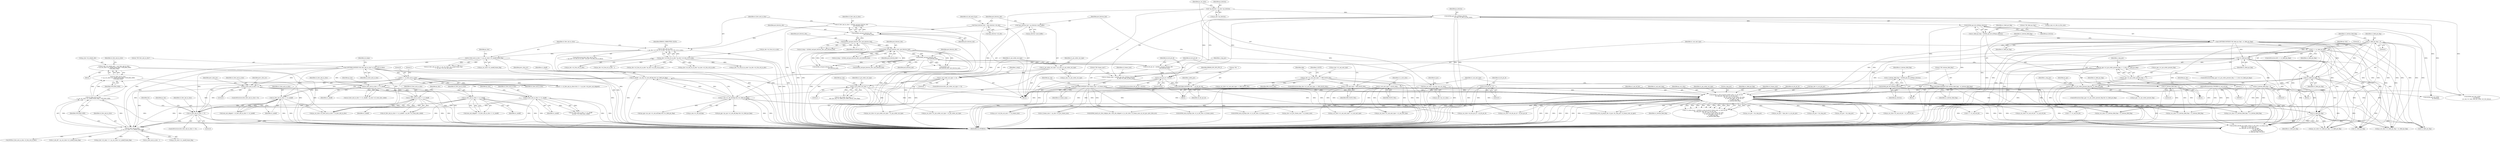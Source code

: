 digraph "0_Android_a78887bcffbc2995cf9ed72e0697acf560875e9e_2@integer" {
"1001857" [label="(Call,ps_dec->i4_submb_ofst = ((u2_first_mb_in_slice\n << ps_cur_slice->u1_mbaff_frame_flag) * SUB_BLK_SIZE)\n - SUB_BLK_SIZE)"];
"1001861" [label="(Call,((u2_first_mb_in_slice\n << ps_cur_slice->u1_mbaff_frame_flag) * SUB_BLK_SIZE)\n - SUB_BLK_SIZE)"];
"1001862" [label="(Call,(u2_first_mb_in_slice\n << ps_cur_slice->u1_mbaff_frame_flag) * SUB_BLK_SIZE)"];
"1001863" [label="(Call,u2_first_mb_in_slice\n << ps_cur_slice->u1_mbaff_frame_flag)"];
"1001570" [label="(Call,u2_first_mb_in_slice == 0)"];
"1000904" [label="(Call,u2_first_mb_in_slice > 0)"];
"1000278" [label="(Call,COPYTHECONTEXT(\"SH: first_mb_in_slice\",u2_first_mb_in_slice))"];
"1000256" [label="(Call,u2_first_mb_in_slice << ps_cur_slice->u1_mbaff_frame_flag)"];
"1000241" [label="(Call,u2_first_mb_in_slice\n > (ps_dec->u2_frm_ht_in_mbs * ps_dec->u2_frm_wd_in_mbs))"];
"1000235" [label="(Call,u2_first_mb_in_slice = ih264d_uev(pu4_bitstrm_ofst,\n                                     pu4_bitstrm_buf))"];
"1000237" [label="(Call,ih264d_uev(pu4_bitstrm_ofst,\n                                     pu4_bitstrm_buf))"];
"1000209" [label="(Call,*pu4_bitstrm_ofst = &ps_bitstrm->u4_ofst)"];
"1000203" [label="(Call,*pu4_bitstrm_buf = ps_bitstrm->pu4_buffer)"];
"1000243" [label="(Call,ps_dec->u2_frm_ht_in_mbs * ps_dec->u2_frm_wd_in_mbs)"];
"1000379" [label="(Call,0 == u2_first_mb_in_slice)"];
"1000974" [label="(Call,u2_first_mb_in_slice << u1_mbaff)"];
"1000795" [label="(Call,u1_mbaff = ps_seq->u1_mb_aff_flag && (!u1_field_pic_flag))"];
"1000797" [label="(Call,ps_seq->u1_mb_aff_flag && (!u1_field_pic_flag))"];
"1000801" [label="(Call,!u1_field_pic_flag)"];
"1000638" [label="(Call,!u1_field_pic_flag)"];
"1000491" [label="(Call,COPYTHECONTEXT(\"SH: field_pic_flag\", u1_field_pic_flag))"];
"1000487" [label="(Call,u1_field_pic_flag = ih264d_get_bit_h264(ps_bitstrm))"];
"1000489" [label="(Call,ih264d_get_bit_h264(ps_bitstrm))"];
"1000473" [label="(Call,ih264d_get_bits_h264(ps_bitstrm,\n                                         ps_seq->u1_bits_in_frm_num))"];
"1000168" [label="(Call,* ps_bitstrm = ps_dec->ps_bitstrm)"];
"1000525" [label="(Call,u1_field_pic_flag = 0)"];
"1000545" [label="(Call,0 == u1_field_pic_flag)"];
"1000698" [label="(Call,!u1_field_pic_flag)"];
"1000750" [label="(Call,ih264d_is_end_of_pic(u2_frame_num, u1_nal_ref_idc,\n &s_tmp_poc, &ps_dec->s_cur_pic_poc,\n                                            ps_cur_slice, u1_pic_order_cnt_type,\n                                            u1_nal_unit_type, u4_idr_pic_id,\n                                            u1_field_pic_flag,\n                                            u1_bottom_field_flag))"];
"1000478" [label="(Call,COPYTHECONTEXT(\"SH: frame_num\", u2_frame_num))"];
"1000471" [label="(Call,u2_frame_num = ih264d_get_bits_h264(ps_bitstrm,\n                                         ps_seq->u1_bits_in_frm_num))"];
"1000164" [label="(MethodParameterIn,UWORD8 u1_nal_ref_idc)"];
"1000176" [label="(Call,*ps_cur_slice = ps_dec->ps_cur_slice)"];
"1000669" [label="(Call,u1_pic_order_cnt_type == 1)"];
"1000598" [label="(Call,u1_pic_order_cnt_type == 0)"];
"1000592" [label="(Call,u1_pic_order_cnt_type = ps_seq->u1_pic_order_cnt_type)"];
"1000556" [label="(Call,u1_nal_unit_type = IDR_SLICE_NAL)"];
"1000336" [label="(Call,ps_dec->u1_nal_unit_type == IDR_SLICE_NAL)"];
"1000538" [label="(Call,u1_nal_unit_type = SLICE_NAL)"];
"1000570" [label="(Call,COPYTHECONTEXT(\"SH:  \", u4_idr_pic_id))"];
"1000565" [label="(Call,u4_idr_pic_id > 65535)"];
"1000559" [label="(Call,u4_idr_pic_id = ih264d_uev(pu4_bitstrm_ofst,\n                                   pu4_bitstrm_buf))"];
"1000561" [label="(Call,ih264d_uev(pu4_bitstrm_ofst,\n                                   pu4_bitstrm_buf))"];
"1000424" [label="(Call,ih264d_uev(pu4_bitstrm_ofst, pu4_bitstrm_buf))"];
"1000283" [label="(Call,ih264d_uev(pu4_bitstrm_ofst, pu4_bitstrm_buf))"];
"1000196" [label="(Call,u4_idr_pic_id = 0)"];
"1000511" [label="(Call,COPYTHECONTEXT(\"SH: bottom_field_flag\", u1_bottom_field_flag))"];
"1000507" [label="(Call,u1_bottom_field_flag = ih264d_get_bit_h264(ps_bitstrm))"];
"1000509" [label="(Call,ih264d_get_bit_h264(ps_bitstrm))"];
"1000494" [label="(Call,u1_bottom_field_flag = 0)"];
"1000528" [label="(Call,u1_bottom_field_flag = 0)"];
"1000632" [label="(Call,(ps_pps->u1_pic_order_present_flag == 1) && (!u1_field_pic_flag))"];
"1000633" [label="(Call,ps_pps->u1_pic_order_present_flag == 1)"];
"1000694" [label="(Call,ps_pps->u1_pic_order_present_flag && !u1_field_pic_flag)"];
"1001029" [label="(Call,u2_first_mb_in_slice << u1_mbaff)"];
"1001003" [label="(Call,u2_first_mb_in_slice << u1_mbaff)"];
"1000913" [label="(Call,u2_first_mb_in_slice << u1_mbaff)"];
"1001016" [label="(Call,u2_first_mb_in_slice << u1_mbaff)"];
"1000422" [label="(Call,u4_temp = ih264d_uev(pu4_bitstrm_ofst, pu4_bitstrm_buf))"];
"1000490" [label="(Identifier,ps_bitstrm)"];
"1000795" [label="(Call,u1_mbaff = ps_seq->u1_mb_aff_flag && (!u1_field_pic_flag))"];
"1000638" [label="(Call,!u1_field_pic_flag)"];
"1000491" [label="(Call,COPYTHECONTEXT(\"SH: field_pic_flag\", u1_field_pic_flag))"];
"1000930" [label="(Call,ps_cur_slice->u1_bottom_field_flag = u1_bottom_field_flag)"];
"1000693" [label="(ControlStructure,if(ps_pps->u1_pic_order_present_flag && !u1_field_pic_flag))"];
"1001462" [label="(Call,ps_cur_slice->u1_nal_unit_type = u1_nal_unit_type)"];
"1000764" [label="(Identifier,u1_bottom_field_flag)"];
"1000925" [label="(Call,ps_cur_slice->u1_field_pic_flag = u1_field_pic_flag)"];
"1000634" [label="(Call,ps_pps->u1_pic_order_present_flag)"];
"1000564" [label="(ControlStructure,if(u4_idr_pic_id > 65535))"];
"1001549" [label="(Call,(ps_pps->ps_sps->u1_mb_aff_flag) && (!u1_field_pic_flag))"];
"1000243" [label="(Call,ps_dec->u2_frm_ht_in_mbs * ps_dec->u2_frm_wd_in_mbs)"];
"1000479" [label="(Literal,\"SH: frame_num\")"];
"1000210" [label="(Identifier,pu4_bitstrm_ofst)"];
"1000551" [label="(Identifier,ps_dec)"];
"1001591" [label="(Identifier,ps_dec)"];
"1001005" [label="(Identifier,u1_mbaff)"];
"1001861" [label="(Call,((u2_first_mb_in_slice\n << ps_cur_slice->u1_mbaff_frame_flag) * SUB_BLK_SIZE)\n - SUB_BLK_SIZE)"];
"1000566" [label="(Identifier,u4_idr_pic_id)"];
"1000242" [label="(Identifier,u2_first_mb_in_slice)"];
"1000262" [label="(Identifier,ps_dec)"];
"1000255" [label="(Call,(u2_first_mb_in_slice << ps_cur_slice->u1_mbaff_frame_flag)\n <= ps_dec->u2_cur_mb_addr)"];
"1000528" [label="(Call,u1_bottom_field_flag = 0)"];
"1000674" [label="(Identifier,ps_seq)"];
"1000336" [label="(Call,ps_dec->u1_nal_unit_type == IDR_SLICE_NAL)"];
"1000335" [label="(ControlStructure,if(ps_dec->u1_nal_unit_type == IDR_SLICE_NAL))"];
"1000909" [label="(Identifier,prev_slice_err)"];
"1001862" [label="(Call,(u2_first_mb_in_slice\n << ps_cur_slice->u1_mbaff_frame_flag) * SUB_BLK_SIZE)"];
"1001569" [label="(ControlStructure,if(u2_first_mb_in_slice == 0))"];
"1000507" [label="(Call,u1_bottom_field_flag = ih264d_get_bit_h264(ps_bitstrm))"];
"1000561" [label="(Call,ih264d_uev(pu4_bitstrm_ofst,\n                                   pu4_bitstrm_buf))"];
"1001570" [label="(Call,u2_first_mb_in_slice == 0)"];
"1000499" [label="(Block,)"];
"1001016" [label="(Call,u2_first_mb_in_slice << u1_mbaff)"];
"1000645" [label="(Call,ih264d_sev(\n                            pu4_bitstrm_ofst, pu4_bitstrm_buf))"];
"1000904" [label="(Call,u2_first_mb_in_slice > 0)"];
"1001033" [label="(Identifier,ps_dec)"];
"1001917" [label="(Call,MOD(u2_first_mb_in_slice, u2_frm_wd_in_mbs))"];
"1000486" [label="(Block,)"];
"1000354" [label="(Identifier,I_SLICE)"];
"1000668" [label="(Call,u1_pic_order_cnt_type == 1\n && (!ps_seq->u1_delta_pic_order_always_zero_flag))"];
"1000545" [label="(Call,0 == u1_field_pic_flag)"];
"1001937" [label="(Call,ps_dec->u2_frm_ht_in_mbs - 1)"];
"1000538" [label="(Call,u1_nal_unit_type = SLICE_NAL)"];
"1000475" [label="(Call,ps_seq->u1_bits_in_frm_num)"];
"1000471" [label="(Call,u2_frame_num = ih264d_get_bits_h264(ps_bitstrm,\n                                         ps_seq->u1_bits_in_frm_num))"];
"1000527" [label="(Literal,0)"];
"1001028" [label="(Call,(u2_first_mb_in_slice << u1_mbaff) < ps_dec->u2_total_mbs_coded)"];
"1000890" [label="(Call,ps_cur_slice->u1_nal_unit_type == IDR_SLICE_NAL)"];
"1000815" [label="(Call,u2_frame_num != ps_dec->u2_prv_frame_num)"];
"1001472" [label="(Call,ps_cur_slice->u1_nal_ref_idc = u1_nal_ref_idc)"];
"1000556" [label="(Call,u1_nal_unit_type = IDR_SLICE_NAL)"];
"1001007" [label="(Identifier,ps_dec)"];
"1000244" [label="(Call,ps_dec->u2_frm_ht_in_mbs)"];
"1000203" [label="(Call,*pu4_bitstrm_buf = ps_bitstrm->pu4_buffer)"];
"1000603" [label="(Identifier,i_temp)"];
"1000281" [label="(Call,u4_temp = ih264d_uev(pu4_bitstrm_ofst, pu4_bitstrm_buf))"];
"1000168" [label="(Call,* ps_bitstrm = ps_dec->ps_bitstrm)"];
"1000600" [label="(Literal,0)"];
"1001352" [label="(Call,ih264d_decode_pic_order_cnt(u1_is_idr_slice, u2_frame_num,\n &ps_dec->s_prev_pic_poc,\n &s_tmp_poc, ps_cur_slice, ps_pps,\n                                          u1_nal_ref_idc,\n                                          u1_bottom_field_flag,\n                                          u1_field_pic_flag, &i4_poc))"];
"1000508" [label="(Identifier,u1_bottom_field_flag)"];
"1000204" [label="(Identifier,pu4_bitstrm_buf)"];
"1000972" [label="(Call,num_mb_skipped = u2_first_mb_in_slice << u1_mbaff)"];
"1000176" [label="(Call,*ps_cur_slice = ps_dec->ps_cur_slice)"];
"1000258" [label="(Call,ps_cur_slice->u1_mbaff_frame_flag)"];
"1000763" [label="(Identifier,u1_field_pic_flag)"];
"1000478" [label="(Call,COPYTHECONTEXT(\"SH: frame_num\", u2_frame_num))"];
"1000592" [label="(Call,u1_pic_order_cnt_type = ps_seq->u1_pic_order_cnt_type)"];
"1001100" [label="(Call,ps_dec->u2_frm_ht_in_mbs * ps_dec->u2_frm_wd_in_mbs)"];
"1000903" [label="(ControlStructure,if(u2_first_mb_in_slice > 0))"];
"1000974" [label="(Call,u2_first_mb_in_slice << u1_mbaff)"];
"1000198" [label="(Literal,0)"];
"1000643" [label="(Identifier,s_tmp_poc)"];
"1000525" [label="(Call,u1_field_pic_flag = 0)"];
"1000751" [label="(Identifier,u2_frame_num)"];
"1001766" [label="(Call,ps_err->u4_frm_sei_sync == u2_frame_num)"];
"1000241" [label="(Call,u2_first_mb_in_slice\n > (ps_dec->u2_frm_ht_in_mbs * ps_dec->u2_frm_wd_in_mbs))"];
"1001571" [label="(Identifier,u2_first_mb_in_slice)"];
"1000474" [label="(Identifier,ps_bitstrm)"];
"1000380" [label="(Literal,0)"];
"1000543" [label="(Block,)"];
"1000563" [label="(Identifier,pu4_bitstrm_buf)"];
"1000178" [label="(Call,ps_dec->ps_cur_slice)"];
"1001881" [label="(Call,u1_mb_aff = ps_cur_slice->u1_mbaff_frame_flag)"];
"1000513" [label="(Identifier,u1_bottom_field_flag)"];
"1001477" [label="(Call,ps_cur_slice->u1_pic_order_cnt_type = u1_pic_order_cnt_type)"];
"1000633" [label="(Call,ps_pps->u1_pic_order_present_flag == 1)"];
"1000597" [label="(ControlStructure,if(u1_pic_order_cnt_type == 0))"];
"1001031" [label="(Identifier,u1_mbaff)"];
"1001002" [label="(Call,(u2_first_mb_in_slice << u1_mbaff) > ps_dec->u2_total_mbs_coded)"];
"1000762" [label="(Identifier,u4_idr_pic_id)"];
"1000529" [label="(Identifier,u1_bottom_field_flag)"];
"1001020" [label="(Identifier,ps_dec)"];
"1000544" [label="(ControlStructure,if(0 == u1_field_pic_flag))"];
"1000704" [label="(Identifier,s_tmp_poc)"];
"1000170" [label="(Call,ps_dec->ps_bitstrm)"];
"1000284" [label="(Identifier,pu4_bitstrm_ofst)"];
"1000724" [label="(Call,ih264d_uev(pu4_bitstrm_ofst, pu4_bitstrm_buf))"];
"1001430" [label="(Call,ps_cur_slice->u4_idr_pic_id = u4_idr_pic_id)"];
"1001017" [label="(Identifier,u2_first_mb_in_slice)"];
"1000526" [label="(Identifier,u1_field_pic_flag)"];
"1001018" [label="(Identifier,u1_mbaff)"];
"1000166" [label="(Block,)"];
"1000337" [label="(Call,ps_dec->u1_nal_unit_type)"];
"1000496" [label="(Literal,0)"];
"1000546" [label="(Literal,0)"];
"1001817" [label="(Call,0 == u1_nal_ref_idc)"];
"1000639" [label="(Identifier,u1_field_pic_flag)"];
"1000975" [label="(Identifier,u2_first_mb_in_slice)"];
"1000498" [label="(Identifier,u1_field_pic_flag)"];
"1000942" [label="(Call,ps_cur_slice->u1_nal_unit_type = u1_nal_unit_type)"];
"1000637" [label="(Literal,1)"];
"1000473" [label="(Call,ih264d_get_bits_h264(ps_bitstrm,\n                                         ps_seq->u1_bits_in_frm_num))"];
"1000719" [label="(Identifier,ps_pps)"];
"1000511" [label="(Call,COPYTHECONTEXT(\"SH: bottom_field_flag\", u1_bottom_field_flag))"];
"1000915" [label="(Identifier,u1_mbaff)"];
"1000748" [label="(Call,i1_is_end_of_poc = ih264d_is_end_of_pic(u2_frame_num, u1_nal_ref_idc,\n &s_tmp_poc, &ps_dec->s_cur_pic_poc,\n                                            ps_cur_slice, u1_pic_order_cnt_type,\n                                            u1_nal_unit_type, u4_idr_pic_id,\n                                            u1_field_pic_flag,\n                                            u1_bottom_field_flag))"];
"1000914" [label="(Identifier,u2_first_mb_in_slice)"];
"1000240" [label="(ControlStructure,if(u2_first_mb_in_slice\n > (ps_dec->u2_frm_ht_in_mbs * ps_dec->u2_frm_wd_in_mbs)))"];
"1000169" [label="(Identifier,ps_bitstrm)"];
"1000995" [label="(Call,ps_cur_poc = &s_tmp_poc)"];
"1001043" [label="(Call,ih264d_mark_err_slice_skip(ps_dec, num_mb_skipped, u1_is_idr_slice, u2_frame_num, ps_cur_poc, prev_slice_err))"];
"1000236" [label="(Identifier,u2_first_mb_in_slice)"];
"1000911" [label="(Call,num_mb_skipped = u2_first_mb_in_slice << u1_mbaff)"];
"1000280" [label="(Identifier,u2_first_mb_in_slice)"];
"1000235" [label="(Call,u2_first_mb_in_slice = ih264d_uev(pu4_bitstrm_ofst,\n                                     pu4_bitstrm_buf))"];
"1000196" [label="(Call,u4_idr_pic_id = 0)"];
"1000558" [label="(Identifier,IDR_SLICE_NAL)"];
"1000559" [label="(Call,u4_idr_pic_id = ih264d_uev(pu4_bitstrm_ofst,\n                                   pu4_bitstrm_buf))"];
"1000425" [label="(Identifier,pu4_bitstrm_ofst)"];
"1001039" [label="(Identifier,prev_slice_err)"];
"1000906" [label="(Literal,0)"];
"1000569" [label="(Identifier,ERROR_INV_SPS_PPS_T)"];
"1000489" [label="(Call,ih264d_get_bit_h264(ps_bitstrm))"];
"1000488" [label="(Identifier,u1_field_pic_flag)"];
"1000594" [label="(Call,ps_seq->u1_pic_order_cnt_type)"];
"1001854" [label="(Block,)"];
"1000472" [label="(Identifier,u2_frame_num)"];
"1000801" [label="(Call,!u1_field_pic_flag)"];
"1000252" [label="(Identifier,ERROR_CORRUPTED_SLICE)"];
"1000283" [label="(Call,ih264d_uev(pu4_bitstrm_ofst, pu4_bitstrm_buf))"];
"1000755" [label="(Call,&ps_dec->s_cur_pic_poc)"];
"1001066" [label="(Call,ps_cur_slice->u1_bottom_field_flag = u1_bottom_field_flag)"];
"1000976" [label="(Identifier,u1_mbaff)"];
"1000952" [label="(Call,ps_cur_slice->u1_nal_ref_idc = u1_nal_ref_idc)"];
"1000804" [label="(Identifier,prev_slice_err)"];
"1000572" [label="(Identifier,u4_idr_pic_id)"];
"1002223" [label="(Call,ps_dec->u2_mby <<= ps_cur_slice->u1_mbaff_frame_flag)"];
"1000905" [label="(Identifier,u2_first_mb_in_slice)"];
"1000752" [label="(Identifier,u1_nal_ref_idc)"];
"1001802" [label="(Call,0 == u1_nal_ref_idc)"];
"1000699" [label="(Identifier,u1_field_pic_flag)"];
"1001858" [label="(Call,ps_dec->i4_submb_ofst)"];
"1000750" [label="(Call,ih264d_is_end_of_pic(u2_frame_num, u1_nal_ref_idc,\n &s_tmp_poc, &ps_dec->s_cur_pic_poc,\n                                            ps_cur_slice, u1_pic_order_cnt_type,\n                                            u1_nal_unit_type, u4_idr_pic_id,\n                                            u1_field_pic_flag,\n                                            u1_bottom_field_flag))"];
"1000164" [label="(MethodParameterIn,UWORD8 u1_nal_ref_idc)"];
"1001231" [label="(Call,ih264d_end_of_pic(ps_dec, u1_is_idr_slice, u2_frame_num))"];
"1001440" [label="(Call,ps_cur_slice->u1_field_pic_flag = u1_field_pic_flag)"];
"1000383" [label="(Literal,1)"];
"1000698" [label="(Call,!u1_field_pic_flag)"];
"1000509" [label="(Call,ih264d_get_bit_h264(ps_bitstrm))"];
"1000669" [label="(Call,u1_pic_order_cnt_type == 1)"];
"1002206" [label="(Call,u2_first_mb_in_slice - 1)"];
"1000920" [label="(Call,ps_cur_slice->u4_idr_pic_id = u4_idr_pic_id)"];
"1000340" [label="(Identifier,IDR_SLICE_NAL)"];
"1000542" [label="(Identifier,u1_is_idr_slice)"];
"1000492" [label="(Literal,\"SH: field_pic_flag\")"];
"1000177" [label="(Identifier,ps_cur_slice)"];
"1000510" [label="(Identifier,ps_bitstrm)"];
"1000512" [label="(Literal,\"SH: bottom_field_flag\")"];
"1000480" [label="(Identifier,u2_frame_num)"];
"1000257" [label="(Identifier,u2_first_mb_in_slice)"];
"1000557" [label="(Identifier,u1_nal_unit_type)"];
"1000424" [label="(Call,ih264d_uev(pu4_bitstrm_ofst, pu4_bitstrm_buf))"];
"1000343" [label="(Identifier,skip)"];
"1001538" [label="(Call,!u1_field_pic_flag)"];
"1000761" [label="(Identifier,u1_nal_unit_type)"];
"1000533" [label="(Identifier,ps_dec)"];
"1000493" [label="(Identifier,u1_field_pic_flag)"];
"1000562" [label="(Identifier,pu4_bitstrm_ofst)"];
"1000278" [label="(Call,COPYTHECONTEXT(\"SH: first_mb_in_slice\",u2_first_mb_in_slice))"];
"1000632" [label="(Call,(ps_pps->u1_pic_order_present_flag == 1) && (!u1_field_pic_flag))"];
"1000540" [label="(Identifier,SLICE_NAL)"];
"1000524" [label="(Block,)"];
"1000279" [label="(Literal,\"SH: first_mb_in_slice\")"];
"1000798" [label="(Call,ps_seq->u1_mb_aff_flag)"];
"1000256" [label="(Call,u2_first_mb_in_slice << ps_cur_slice->u1_mbaff_frame_flag)"];
"1000759" [label="(Identifier,ps_cur_slice)"];
"1000593" [label="(Identifier,u1_pic_order_cnt_type)"];
"1000237" [label="(Call,ih264d_uev(pu4_bitstrm_ofst,\n                                     pu4_bitstrm_buf))"];
"1000209" [label="(Call,*pu4_bitstrm_ofst = &ps_bitstrm->u4_ofst)"];
"1001864" [label="(Identifier,u2_first_mb_in_slice)"];
"1000226" [label="(Identifier,u4_call_end_of_pic)"];
"1000381" [label="(Identifier,u2_first_mb_in_slice)"];
"1000882" [label="(Call,ps_cur_poc = &ps_dec->s_cur_pic_poc)"];
"1000604" [label="(Call,ih264d_get_bits_h264(\n                        ps_bitstrm,\n                        ps_seq->u1_log2_max_pic_order_cnt_lsb_minus))"];
"1001863" [label="(Call,u2_first_mb_in_slice\n << ps_cur_slice->u1_mbaff_frame_flag)"];
"1001022" [label="(Call,ps_cur_poc = &s_tmp_poc)"];
"1000530" [label="(Literal,0)"];
"1001871" [label="(Identifier,u2_first_mb_in_slice)"];
"1000205" [label="(Call,ps_bitstrm->pu4_buffer)"];
"1001213" [label="(Call,ih264d_end_of_pic(ps_dec, u1_is_idr_slice, u2_frame_num))"];
"1000285" [label="(Identifier,pu4_bitstrm_buf)"];
"1000916" [label="(Call,ps_cur_poc = &s_tmp_poc)"];
"1001435" [label="(Call,ps_cur_slice->u2_first_mb_in_slice = u2_first_mb_in_slice)"];
"1000185" [label="(Identifier,i4_poc)"];
"1001508" [label="(Call,ih264d_get_bit_h264(\n                        ps_bitstrm))"];
"1000631" [label="(ControlStructure,if((ps_pps->u1_pic_order_present_flag == 1) && (!u1_field_pic_flag)))"];
"1000539" [label="(Identifier,u1_nal_unit_type)"];
"1001576" [label="(Call,ih264d_start_of_pic(ps_dec, i4_poc, &s_tmp_poc, u2_frame_num, ps_pps))"];
"1000238" [label="(Identifier,pu4_bitstrm_ofst)"];
"1000570" [label="(Call,COPYTHECONTEXT(\"SH:  \", u4_idr_pic_id))"];
"1001857" [label="(Call,ps_dec->i4_submb_ofst = ((u2_first_mb_in_slice\n << ps_cur_slice->u1_mbaff_frame_flag) * SUB_BLK_SIZE)\n - SUB_BLK_SIZE)"];
"1000760" [label="(Identifier,u1_pic_order_cnt_type)"];
"1000695" [label="(Call,ps_pps->u1_pic_order_present_flag)"];
"1000656" [label="(Identifier,s_tmp_poc)"];
"1000211" [label="(Call,&ps_bitstrm->u4_ofst)"];
"1000985" [label="(Call,ps_dec->u2_frm_ht_in_mbs * ps_dec->u2_frm_wd_in_mbs)"];
"1001865" [label="(Call,ps_cur_slice->u1_mbaff_frame_flag)"];
"1000494" [label="(Call,u1_bottom_field_flag = 0)"];
"1000599" [label="(Identifier,u1_pic_order_cnt_type)"];
"1001244" [label="(Call,ps_dec->u2_prv_frame_num = u2_frame_num)"];
"1001532" [label="(Call,(ps_pps->ps_sps->u1_mb_aff_flag) && (!u1_field_pic_flag))"];
"1000567" [label="(Literal,65535)"];
"1000197" [label="(Identifier,u4_idr_pic_id)"];
"1000913" [label="(Call,u2_first_mb_in_slice << u1_mbaff)"];
"1000796" [label="(Identifier,u1_mbaff)"];
"1001445" [label="(Call,ps_cur_slice->u1_bottom_field_flag = u1_bottom_field_flag)"];
"1000282" [label="(Identifier,u4_temp)"];
"1000753" [label="(Call,&s_tmp_poc)"];
"1000571" [label="(Literal,\"SH:  \")"];
"1000872" [label="(Call,ps_dec->u2_frm_ht_in_mbs * ps_dec->u2_frm_wd_in_mbs)"];
"1001572" [label="(Literal,0)"];
"1001575" [label="(Identifier,ret)"];
"1001003" [label="(Call,u2_first_mb_in_slice << u1_mbaff)"];
"1001029" [label="(Call,u2_first_mb_in_slice << u1_mbaff)"];
"1000671" [label="(Literal,1)"];
"1000575" [label="(Identifier,i_delta_poc)"];
"1000797" [label="(Call,ps_seq->u1_mb_aff_flag && (!u1_field_pic_flag))"];
"1000957" [label="(Call,ps_cur_slice->u1_pic_order_cnt_type = u1_pic_order_cnt_type)"];
"1002571" [label="(MethodReturn,WORD32)"];
"1000560" [label="(Identifier,u4_idr_pic_id)"];
"1000565" [label="(Call,u4_idr_pic_id > 65535)"];
"1000379" [label="(Call,0 == u2_first_mb_in_slice)"];
"1000378" [label="(Call,(0 == u2_first_mb_in_slice) && (1 == ps_dec->u4_prev_nal_skipped))"];
"1001555" [label="(Call,!u1_field_pic_flag)"];
"1000247" [label="(Call,ps_dec->u2_frm_wd_in_mbs)"];
"1000547" [label="(Identifier,u1_field_pic_flag)"];
"1000484" [label="(Identifier,ps_seq)"];
"1001868" [label="(Identifier,SUB_BLK_SIZE)"];
"1000694" [label="(Call,ps_pps->u1_pic_order_present_flag && !u1_field_pic_flag)"];
"1000426" [label="(Identifier,pu4_bitstrm_buf)"];
"1001030" [label="(Identifier,u2_first_mb_in_slice)"];
"1000683" [label="(Call,ih264d_sev(pu4_bitstrm_ofst,\n                                                         pu4_bitstrm_buf))"];
"1000802" [label="(Identifier,u1_field_pic_flag)"];
"1001869" [label="(Identifier,SUB_BLK_SIZE)"];
"1000239" [label="(Identifier,pu4_bitstrm_buf)"];
"1000487" [label="(Call,u1_field_pic_flag = ih264d_get_bit_h264(ps_bitstrm))"];
"1000670" [label="(Identifier,u1_pic_order_cnt_type)"];
"1000598" [label="(Call,u1_pic_order_cnt_type == 0)"];
"1001015" [label="(Call,(u2_first_mb_in_slice << u1_mbaff)\n - ps_dec->u2_total_mbs_coded)"];
"1001004" [label="(Identifier,u2_first_mb_in_slice)"];
"1000495" [label="(Identifier,u1_bottom_field_flag)"];
"1001857" -> "1001854"  [label="AST: "];
"1001857" -> "1001861"  [label="CFG: "];
"1001858" -> "1001857"  [label="AST: "];
"1001861" -> "1001857"  [label="AST: "];
"1001871" -> "1001857"  [label="CFG: "];
"1001857" -> "1002571"  [label="DDG: "];
"1001857" -> "1002571"  [label="DDG: "];
"1001861" -> "1001857"  [label="DDG: "];
"1001861" -> "1001857"  [label="DDG: "];
"1001861" -> "1001869"  [label="CFG: "];
"1001862" -> "1001861"  [label="AST: "];
"1001869" -> "1001861"  [label="AST: "];
"1001861" -> "1002571"  [label="DDG: "];
"1001861" -> "1002571"  [label="DDG: "];
"1001862" -> "1001861"  [label="DDG: "];
"1001862" -> "1001861"  [label="DDG: "];
"1001862" -> "1001868"  [label="CFG: "];
"1001863" -> "1001862"  [label="AST: "];
"1001868" -> "1001862"  [label="AST: "];
"1001869" -> "1001862"  [label="CFG: "];
"1001862" -> "1002571"  [label="DDG: "];
"1001863" -> "1001862"  [label="DDG: "];
"1001863" -> "1001862"  [label="DDG: "];
"1001863" -> "1001865"  [label="CFG: "];
"1001864" -> "1001863"  [label="AST: "];
"1001865" -> "1001863"  [label="AST: "];
"1001868" -> "1001863"  [label="CFG: "];
"1001570" -> "1001863"  [label="DDG: "];
"1000904" -> "1001863"  [label="DDG: "];
"1000278" -> "1001863"  [label="DDG: "];
"1000974" -> "1001863"  [label="DDG: "];
"1001029" -> "1001863"  [label="DDG: "];
"1000913" -> "1001863"  [label="DDG: "];
"1000379" -> "1001863"  [label="DDG: "];
"1001016" -> "1001863"  [label="DDG: "];
"1000256" -> "1001863"  [label="DDG: "];
"1001863" -> "1001881"  [label="DDG: "];
"1001863" -> "1001917"  [label="DDG: "];
"1001863" -> "1002206"  [label="DDG: "];
"1001863" -> "1002223"  [label="DDG: "];
"1001570" -> "1001569"  [label="AST: "];
"1001570" -> "1001572"  [label="CFG: "];
"1001571" -> "1001570"  [label="AST: "];
"1001572" -> "1001570"  [label="AST: "];
"1001575" -> "1001570"  [label="CFG: "];
"1001591" -> "1001570"  [label="CFG: "];
"1001570" -> "1002571"  [label="DDG: "];
"1001570" -> "1002571"  [label="DDG: "];
"1000904" -> "1001570"  [label="DDG: "];
"1000278" -> "1001570"  [label="DDG: "];
"1000974" -> "1001570"  [label="DDG: "];
"1001029" -> "1001570"  [label="DDG: "];
"1000913" -> "1001570"  [label="DDG: "];
"1000379" -> "1001570"  [label="DDG: "];
"1001016" -> "1001570"  [label="DDG: "];
"1000904" -> "1000903"  [label="AST: "];
"1000904" -> "1000906"  [label="CFG: "];
"1000905" -> "1000904"  [label="AST: "];
"1000906" -> "1000904"  [label="AST: "];
"1000909" -> "1000904"  [label="CFG: "];
"1001039" -> "1000904"  [label="CFG: "];
"1000904" -> "1002571"  [label="DDG: "];
"1000904" -> "1002571"  [label="DDG: "];
"1000278" -> "1000904"  [label="DDG: "];
"1000379" -> "1000904"  [label="DDG: "];
"1000904" -> "1000913"  [label="DDG: "];
"1000904" -> "1001435"  [label="DDG: "];
"1000278" -> "1000166"  [label="AST: "];
"1000278" -> "1000280"  [label="CFG: "];
"1000279" -> "1000278"  [label="AST: "];
"1000280" -> "1000278"  [label="AST: "];
"1000282" -> "1000278"  [label="CFG: "];
"1000278" -> "1002571"  [label="DDG: "];
"1000278" -> "1002571"  [label="DDG: "];
"1000256" -> "1000278"  [label="DDG: "];
"1000278" -> "1000379"  [label="DDG: "];
"1000278" -> "1000974"  [label="DDG: "];
"1000278" -> "1001003"  [label="DDG: "];
"1000278" -> "1001435"  [label="DDG: "];
"1000256" -> "1000255"  [label="AST: "];
"1000256" -> "1000258"  [label="CFG: "];
"1000257" -> "1000256"  [label="AST: "];
"1000258" -> "1000256"  [label="AST: "];
"1000262" -> "1000256"  [label="CFG: "];
"1000256" -> "1002571"  [label="DDG: "];
"1000256" -> "1002571"  [label="DDG: "];
"1000256" -> "1000255"  [label="DDG: "];
"1000256" -> "1000255"  [label="DDG: "];
"1000241" -> "1000256"  [label="DDG: "];
"1000241" -> "1000240"  [label="AST: "];
"1000241" -> "1000243"  [label="CFG: "];
"1000242" -> "1000241"  [label="AST: "];
"1000243" -> "1000241"  [label="AST: "];
"1000252" -> "1000241"  [label="CFG: "];
"1000257" -> "1000241"  [label="CFG: "];
"1000241" -> "1002571"  [label="DDG: "];
"1000241" -> "1002571"  [label="DDG: "];
"1000241" -> "1002571"  [label="DDG: "];
"1000235" -> "1000241"  [label="DDG: "];
"1000243" -> "1000241"  [label="DDG: "];
"1000243" -> "1000241"  [label="DDG: "];
"1000235" -> "1000166"  [label="AST: "];
"1000235" -> "1000237"  [label="CFG: "];
"1000236" -> "1000235"  [label="AST: "];
"1000237" -> "1000235"  [label="AST: "];
"1000242" -> "1000235"  [label="CFG: "];
"1000235" -> "1002571"  [label="DDG: "];
"1000237" -> "1000235"  [label="DDG: "];
"1000237" -> "1000235"  [label="DDG: "];
"1000237" -> "1000239"  [label="CFG: "];
"1000238" -> "1000237"  [label="AST: "];
"1000239" -> "1000237"  [label="AST: "];
"1000237" -> "1002571"  [label="DDG: "];
"1000237" -> "1002571"  [label="DDG: "];
"1000209" -> "1000237"  [label="DDG: "];
"1000203" -> "1000237"  [label="DDG: "];
"1000237" -> "1000283"  [label="DDG: "];
"1000237" -> "1000283"  [label="DDG: "];
"1000209" -> "1000166"  [label="AST: "];
"1000209" -> "1000211"  [label="CFG: "];
"1000210" -> "1000209"  [label="AST: "];
"1000211" -> "1000209"  [label="AST: "];
"1000226" -> "1000209"  [label="CFG: "];
"1000209" -> "1002571"  [label="DDG: "];
"1000203" -> "1000166"  [label="AST: "];
"1000203" -> "1000205"  [label="CFG: "];
"1000204" -> "1000203"  [label="AST: "];
"1000205" -> "1000203"  [label="AST: "];
"1000210" -> "1000203"  [label="CFG: "];
"1000203" -> "1002571"  [label="DDG: "];
"1000243" -> "1000247"  [label="CFG: "];
"1000244" -> "1000243"  [label="AST: "];
"1000247" -> "1000243"  [label="AST: "];
"1000243" -> "1002571"  [label="DDG: "];
"1000243" -> "1002571"  [label="DDG: "];
"1000243" -> "1000872"  [label="DDG: "];
"1000243" -> "1000872"  [label="DDG: "];
"1000243" -> "1000985"  [label="DDG: "];
"1000243" -> "1000985"  [label="DDG: "];
"1000243" -> "1001100"  [label="DDG: "];
"1000243" -> "1001100"  [label="DDG: "];
"1000243" -> "1001937"  [label="DDG: "];
"1000379" -> "1000378"  [label="AST: "];
"1000379" -> "1000381"  [label="CFG: "];
"1000380" -> "1000379"  [label="AST: "];
"1000381" -> "1000379"  [label="AST: "];
"1000383" -> "1000379"  [label="CFG: "];
"1000378" -> "1000379"  [label="CFG: "];
"1000379" -> "1002571"  [label="DDG: "];
"1000379" -> "1000378"  [label="DDG: "];
"1000379" -> "1000378"  [label="DDG: "];
"1000379" -> "1000974"  [label="DDG: "];
"1000379" -> "1001003"  [label="DDG: "];
"1000379" -> "1001435"  [label="DDG: "];
"1000974" -> "1000972"  [label="AST: "];
"1000974" -> "1000976"  [label="CFG: "];
"1000975" -> "1000974"  [label="AST: "];
"1000976" -> "1000974"  [label="AST: "];
"1000972" -> "1000974"  [label="CFG: "];
"1000974" -> "1002571"  [label="DDG: "];
"1000974" -> "1002571"  [label="DDG: "];
"1000974" -> "1000972"  [label="DDG: "];
"1000974" -> "1000972"  [label="DDG: "];
"1000795" -> "1000974"  [label="DDG: "];
"1000974" -> "1001435"  [label="DDG: "];
"1000795" -> "1000166"  [label="AST: "];
"1000795" -> "1000797"  [label="CFG: "];
"1000796" -> "1000795"  [label="AST: "];
"1000797" -> "1000795"  [label="AST: "];
"1000804" -> "1000795"  [label="CFG: "];
"1000795" -> "1002571"  [label="DDG: "];
"1000795" -> "1002571"  [label="DDG: "];
"1000797" -> "1000795"  [label="DDG: "];
"1000797" -> "1000795"  [label="DDG: "];
"1000795" -> "1000913"  [label="DDG: "];
"1000795" -> "1001003"  [label="DDG: "];
"1000797" -> "1000798"  [label="CFG: "];
"1000797" -> "1000801"  [label="CFG: "];
"1000798" -> "1000797"  [label="AST: "];
"1000801" -> "1000797"  [label="AST: "];
"1000797" -> "1002571"  [label="DDG: "];
"1000797" -> "1002571"  [label="DDG: "];
"1000801" -> "1000797"  [label="DDG: "];
"1000632" -> "1000797"  [label="DDG: "];
"1000694" -> "1000797"  [label="DDG: "];
"1000797" -> "1001532"  [label="DDG: "];
"1000797" -> "1001549"  [label="DDG: "];
"1000801" -> "1000802"  [label="CFG: "];
"1000802" -> "1000801"  [label="AST: "];
"1000801" -> "1002571"  [label="DDG: "];
"1000638" -> "1000801"  [label="DDG: "];
"1000491" -> "1000801"  [label="DDG: "];
"1000698" -> "1000801"  [label="DDG: "];
"1000525" -> "1000801"  [label="DDG: "];
"1000750" -> "1000801"  [label="DDG: "];
"1000545" -> "1000801"  [label="DDG: "];
"1000801" -> "1000925"  [label="DDG: "];
"1000801" -> "1001352"  [label="DDG: "];
"1000801" -> "1001440"  [label="DDG: "];
"1000801" -> "1001538"  [label="DDG: "];
"1000801" -> "1001555"  [label="DDG: "];
"1000638" -> "1000632"  [label="AST: "];
"1000638" -> "1000639"  [label="CFG: "];
"1000639" -> "1000638"  [label="AST: "];
"1000632" -> "1000638"  [label="CFG: "];
"1000638" -> "1002571"  [label="DDG: "];
"1000638" -> "1000632"  [label="DDG: "];
"1000491" -> "1000638"  [label="DDG: "];
"1000525" -> "1000638"  [label="DDG: "];
"1000545" -> "1000638"  [label="DDG: "];
"1000638" -> "1000698"  [label="DDG: "];
"1000638" -> "1000750"  [label="DDG: "];
"1000638" -> "1000925"  [label="DDG: "];
"1000638" -> "1001352"  [label="DDG: "];
"1000638" -> "1001440"  [label="DDG: "];
"1000638" -> "1001538"  [label="DDG: "];
"1000638" -> "1001555"  [label="DDG: "];
"1000491" -> "1000486"  [label="AST: "];
"1000491" -> "1000493"  [label="CFG: "];
"1000492" -> "1000491"  [label="AST: "];
"1000493" -> "1000491"  [label="AST: "];
"1000495" -> "1000491"  [label="CFG: "];
"1000491" -> "1002571"  [label="DDG: "];
"1000491" -> "1002571"  [label="DDG: "];
"1000487" -> "1000491"  [label="DDG: "];
"1000491" -> "1000545"  [label="DDG: "];
"1000491" -> "1000698"  [label="DDG: "];
"1000491" -> "1000750"  [label="DDG: "];
"1000491" -> "1000925"  [label="DDG: "];
"1000491" -> "1001352"  [label="DDG: "];
"1000491" -> "1001440"  [label="DDG: "];
"1000491" -> "1001538"  [label="DDG: "];
"1000491" -> "1001555"  [label="DDG: "];
"1000487" -> "1000486"  [label="AST: "];
"1000487" -> "1000489"  [label="CFG: "];
"1000488" -> "1000487"  [label="AST: "];
"1000489" -> "1000487"  [label="AST: "];
"1000492" -> "1000487"  [label="CFG: "];
"1000487" -> "1002571"  [label="DDG: "];
"1000489" -> "1000487"  [label="DDG: "];
"1000489" -> "1000490"  [label="CFG: "];
"1000490" -> "1000489"  [label="AST: "];
"1000489" -> "1002571"  [label="DDG: "];
"1000473" -> "1000489"  [label="DDG: "];
"1000489" -> "1000509"  [label="DDG: "];
"1000489" -> "1000604"  [label="DDG: "];
"1000489" -> "1001508"  [label="DDG: "];
"1000473" -> "1000471"  [label="AST: "];
"1000473" -> "1000475"  [label="CFG: "];
"1000474" -> "1000473"  [label="AST: "];
"1000475" -> "1000473"  [label="AST: "];
"1000471" -> "1000473"  [label="CFG: "];
"1000473" -> "1002571"  [label="DDG: "];
"1000473" -> "1002571"  [label="DDG: "];
"1000473" -> "1000471"  [label="DDG: "];
"1000473" -> "1000471"  [label="DDG: "];
"1000168" -> "1000473"  [label="DDG: "];
"1000473" -> "1000604"  [label="DDG: "];
"1000473" -> "1001508"  [label="DDG: "];
"1000168" -> "1000166"  [label="AST: "];
"1000168" -> "1000170"  [label="CFG: "];
"1000169" -> "1000168"  [label="AST: "];
"1000170" -> "1000168"  [label="AST: "];
"1000177" -> "1000168"  [label="CFG: "];
"1000168" -> "1002571"  [label="DDG: "];
"1000168" -> "1002571"  [label="DDG: "];
"1000525" -> "1000524"  [label="AST: "];
"1000525" -> "1000527"  [label="CFG: "];
"1000526" -> "1000525"  [label="AST: "];
"1000527" -> "1000525"  [label="AST: "];
"1000529" -> "1000525"  [label="CFG: "];
"1000525" -> "1002571"  [label="DDG: "];
"1000525" -> "1000545"  [label="DDG: "];
"1000525" -> "1000698"  [label="DDG: "];
"1000525" -> "1000750"  [label="DDG: "];
"1000525" -> "1000925"  [label="DDG: "];
"1000525" -> "1001352"  [label="DDG: "];
"1000525" -> "1001440"  [label="DDG: "];
"1000525" -> "1001538"  [label="DDG: "];
"1000525" -> "1001555"  [label="DDG: "];
"1000545" -> "1000544"  [label="AST: "];
"1000545" -> "1000547"  [label="CFG: "];
"1000546" -> "1000545"  [label="AST: "];
"1000547" -> "1000545"  [label="AST: "];
"1000551" -> "1000545"  [label="CFG: "];
"1000557" -> "1000545"  [label="CFG: "];
"1000545" -> "1002571"  [label="DDG: "];
"1000545" -> "1002571"  [label="DDG: "];
"1000545" -> "1000698"  [label="DDG: "];
"1000545" -> "1000750"  [label="DDG: "];
"1000545" -> "1000925"  [label="DDG: "];
"1000545" -> "1001352"  [label="DDG: "];
"1000545" -> "1001440"  [label="DDG: "];
"1000545" -> "1001538"  [label="DDG: "];
"1000545" -> "1001555"  [label="DDG: "];
"1000698" -> "1000694"  [label="AST: "];
"1000698" -> "1000699"  [label="CFG: "];
"1000699" -> "1000698"  [label="AST: "];
"1000694" -> "1000698"  [label="CFG: "];
"1000698" -> "1002571"  [label="DDG: "];
"1000698" -> "1000694"  [label="DDG: "];
"1000698" -> "1000750"  [label="DDG: "];
"1000698" -> "1000925"  [label="DDG: "];
"1000698" -> "1001352"  [label="DDG: "];
"1000698" -> "1001440"  [label="DDG: "];
"1000698" -> "1001538"  [label="DDG: "];
"1000698" -> "1001555"  [label="DDG: "];
"1000750" -> "1000748"  [label="AST: "];
"1000750" -> "1000764"  [label="CFG: "];
"1000751" -> "1000750"  [label="AST: "];
"1000752" -> "1000750"  [label="AST: "];
"1000753" -> "1000750"  [label="AST: "];
"1000755" -> "1000750"  [label="AST: "];
"1000759" -> "1000750"  [label="AST: "];
"1000760" -> "1000750"  [label="AST: "];
"1000761" -> "1000750"  [label="AST: "];
"1000762" -> "1000750"  [label="AST: "];
"1000763" -> "1000750"  [label="AST: "];
"1000764" -> "1000750"  [label="AST: "];
"1000748" -> "1000750"  [label="CFG: "];
"1000750" -> "1002571"  [label="DDG: "];
"1000750" -> "1002571"  [label="DDG: "];
"1000750" -> "1002571"  [label="DDG: "];
"1000750" -> "1002571"  [label="DDG: "];
"1000750" -> "1002571"  [label="DDG: "];
"1000750" -> "1002571"  [label="DDG: "];
"1000750" -> "1002571"  [label="DDG: "];
"1000750" -> "1002571"  [label="DDG: "];
"1000750" -> "1002571"  [label="DDG: "];
"1000750" -> "1002571"  [label="DDG: "];
"1000750" -> "1000748"  [label="DDG: "];
"1000750" -> "1000748"  [label="DDG: "];
"1000750" -> "1000748"  [label="DDG: "];
"1000750" -> "1000748"  [label="DDG: "];
"1000750" -> "1000748"  [label="DDG: "];
"1000750" -> "1000748"  [label="DDG: "];
"1000750" -> "1000748"  [label="DDG: "];
"1000750" -> "1000748"  [label="DDG: "];
"1000750" -> "1000748"  [label="DDG: "];
"1000750" -> "1000748"  [label="DDG: "];
"1000478" -> "1000750"  [label="DDG: "];
"1000164" -> "1000750"  [label="DDG: "];
"1000176" -> "1000750"  [label="DDG: "];
"1000669" -> "1000750"  [label="DDG: "];
"1000556" -> "1000750"  [label="DDG: "];
"1000538" -> "1000750"  [label="DDG: "];
"1000570" -> "1000750"  [label="DDG: "];
"1000196" -> "1000750"  [label="DDG: "];
"1000511" -> "1000750"  [label="DDG: "];
"1000494" -> "1000750"  [label="DDG: "];
"1000528" -> "1000750"  [label="DDG: "];
"1000750" -> "1000815"  [label="DDG: "];
"1000750" -> "1000882"  [label="DDG: "];
"1000750" -> "1000916"  [label="DDG: "];
"1000750" -> "1000920"  [label="DDG: "];
"1000750" -> "1000925"  [label="DDG: "];
"1000750" -> "1000930"  [label="DDG: "];
"1000750" -> "1000942"  [label="DDG: "];
"1000750" -> "1000952"  [label="DDG: "];
"1000750" -> "1000957"  [label="DDG: "];
"1000750" -> "1000995"  [label="DDG: "];
"1000750" -> "1001022"  [label="DDG: "];
"1000750" -> "1001043"  [label="DDG: "];
"1000750" -> "1001066"  [label="DDG: "];
"1000750" -> "1001213"  [label="DDG: "];
"1000750" -> "1001231"  [label="DDG: "];
"1000750" -> "1001244"  [label="DDG: "];
"1000750" -> "1001352"  [label="DDG: "];
"1000750" -> "1001352"  [label="DDG: "];
"1000750" -> "1001352"  [label="DDG: "];
"1000750" -> "1001352"  [label="DDG: "];
"1000750" -> "1001352"  [label="DDG: "];
"1000750" -> "1001352"  [label="DDG: "];
"1000750" -> "1001430"  [label="DDG: "];
"1000750" -> "1001440"  [label="DDG: "];
"1000750" -> "1001445"  [label="DDG: "];
"1000750" -> "1001462"  [label="DDG: "];
"1000750" -> "1001472"  [label="DDG: "];
"1000750" -> "1001477"  [label="DDG: "];
"1000750" -> "1001538"  [label="DDG: "];
"1000750" -> "1001555"  [label="DDG: "];
"1000750" -> "1001576"  [label="DDG: "];
"1000750" -> "1001576"  [label="DDG: "];
"1000750" -> "1001766"  [label="DDG: "];
"1000750" -> "1001802"  [label="DDG: "];
"1000750" -> "1001817"  [label="DDG: "];
"1000478" -> "1000166"  [label="AST: "];
"1000478" -> "1000480"  [label="CFG: "];
"1000479" -> "1000478"  [label="AST: "];
"1000480" -> "1000478"  [label="AST: "];
"1000484" -> "1000478"  [label="CFG: "];
"1000478" -> "1002571"  [label="DDG: "];
"1000478" -> "1002571"  [label="DDG: "];
"1000471" -> "1000478"  [label="DDG: "];
"1000478" -> "1000815"  [label="DDG: "];
"1000478" -> "1001043"  [label="DDG: "];
"1000478" -> "1001213"  [label="DDG: "];
"1000478" -> "1001231"  [label="DDG: "];
"1000478" -> "1001244"  [label="DDG: "];
"1000478" -> "1001352"  [label="DDG: "];
"1000478" -> "1001576"  [label="DDG: "];
"1000478" -> "1001766"  [label="DDG: "];
"1000471" -> "1000166"  [label="AST: "];
"1000472" -> "1000471"  [label="AST: "];
"1000479" -> "1000471"  [label="CFG: "];
"1000471" -> "1002571"  [label="DDG: "];
"1000164" -> "1000162"  [label="AST: "];
"1000164" -> "1002571"  [label="DDG: "];
"1000164" -> "1000952"  [label="DDG: "];
"1000164" -> "1001352"  [label="DDG: "];
"1000164" -> "1001472"  [label="DDG: "];
"1000164" -> "1001802"  [label="DDG: "];
"1000164" -> "1001817"  [label="DDG: "];
"1000176" -> "1000166"  [label="AST: "];
"1000176" -> "1000178"  [label="CFG: "];
"1000177" -> "1000176"  [label="AST: "];
"1000178" -> "1000176"  [label="AST: "];
"1000185" -> "1000176"  [label="CFG: "];
"1000176" -> "1002571"  [label="DDG: "];
"1000176" -> "1002571"  [label="DDG: "];
"1000176" -> "1001352"  [label="DDG: "];
"1000669" -> "1000668"  [label="AST: "];
"1000669" -> "1000671"  [label="CFG: "];
"1000670" -> "1000669"  [label="AST: "];
"1000671" -> "1000669"  [label="AST: "];
"1000674" -> "1000669"  [label="CFG: "];
"1000668" -> "1000669"  [label="CFG: "];
"1000669" -> "1002571"  [label="DDG: "];
"1000669" -> "1000668"  [label="DDG: "];
"1000669" -> "1000668"  [label="DDG: "];
"1000598" -> "1000669"  [label="DDG: "];
"1000669" -> "1000957"  [label="DDG: "];
"1000669" -> "1001477"  [label="DDG: "];
"1000598" -> "1000597"  [label="AST: "];
"1000598" -> "1000600"  [label="CFG: "];
"1000599" -> "1000598"  [label="AST: "];
"1000600" -> "1000598"  [label="AST: "];
"1000603" -> "1000598"  [label="CFG: "];
"1000656" -> "1000598"  [label="CFG: "];
"1000598" -> "1002571"  [label="DDG: "];
"1000598" -> "1002571"  [label="DDG: "];
"1000592" -> "1000598"  [label="DDG: "];
"1000592" -> "1000166"  [label="AST: "];
"1000592" -> "1000594"  [label="CFG: "];
"1000593" -> "1000592"  [label="AST: "];
"1000594" -> "1000592"  [label="AST: "];
"1000599" -> "1000592"  [label="CFG: "];
"1000592" -> "1002571"  [label="DDG: "];
"1000556" -> "1000543"  [label="AST: "];
"1000556" -> "1000558"  [label="CFG: "];
"1000557" -> "1000556"  [label="AST: "];
"1000558" -> "1000556"  [label="AST: "];
"1000560" -> "1000556"  [label="CFG: "];
"1000556" -> "1002571"  [label="DDG: "];
"1000556" -> "1002571"  [label="DDG: "];
"1000336" -> "1000556"  [label="DDG: "];
"1000556" -> "1000942"  [label="DDG: "];
"1000556" -> "1001462"  [label="DDG: "];
"1000336" -> "1000335"  [label="AST: "];
"1000336" -> "1000340"  [label="CFG: "];
"1000337" -> "1000336"  [label="AST: "];
"1000340" -> "1000336"  [label="AST: "];
"1000343" -> "1000336"  [label="CFG: "];
"1000354" -> "1000336"  [label="CFG: "];
"1000336" -> "1002571"  [label="DDG: "];
"1000336" -> "1002571"  [label="DDG: "];
"1000336" -> "1002571"  [label="DDG: "];
"1000336" -> "1000890"  [label="DDG: "];
"1000538" -> "1000166"  [label="AST: "];
"1000538" -> "1000540"  [label="CFG: "];
"1000539" -> "1000538"  [label="AST: "];
"1000540" -> "1000538"  [label="AST: "];
"1000542" -> "1000538"  [label="CFG: "];
"1000538" -> "1002571"  [label="DDG: "];
"1000538" -> "1002571"  [label="DDG: "];
"1000538" -> "1000942"  [label="DDG: "];
"1000538" -> "1001462"  [label="DDG: "];
"1000570" -> "1000543"  [label="AST: "];
"1000570" -> "1000572"  [label="CFG: "];
"1000571" -> "1000570"  [label="AST: "];
"1000572" -> "1000570"  [label="AST: "];
"1000575" -> "1000570"  [label="CFG: "];
"1000570" -> "1002571"  [label="DDG: "];
"1000570" -> "1002571"  [label="DDG: "];
"1000565" -> "1000570"  [label="DDG: "];
"1000570" -> "1000920"  [label="DDG: "];
"1000570" -> "1001430"  [label="DDG: "];
"1000565" -> "1000564"  [label="AST: "];
"1000565" -> "1000567"  [label="CFG: "];
"1000566" -> "1000565"  [label="AST: "];
"1000567" -> "1000565"  [label="AST: "];
"1000569" -> "1000565"  [label="CFG: "];
"1000571" -> "1000565"  [label="CFG: "];
"1000565" -> "1002571"  [label="DDG: "];
"1000565" -> "1002571"  [label="DDG: "];
"1000559" -> "1000565"  [label="DDG: "];
"1000559" -> "1000543"  [label="AST: "];
"1000559" -> "1000561"  [label="CFG: "];
"1000560" -> "1000559"  [label="AST: "];
"1000561" -> "1000559"  [label="AST: "];
"1000566" -> "1000559"  [label="CFG: "];
"1000559" -> "1002571"  [label="DDG: "];
"1000561" -> "1000559"  [label="DDG: "];
"1000561" -> "1000559"  [label="DDG: "];
"1000561" -> "1000563"  [label="CFG: "];
"1000562" -> "1000561"  [label="AST: "];
"1000563" -> "1000561"  [label="AST: "];
"1000561" -> "1002571"  [label="DDG: "];
"1000561" -> "1002571"  [label="DDG: "];
"1000424" -> "1000561"  [label="DDG: "];
"1000424" -> "1000561"  [label="DDG: "];
"1000561" -> "1000645"  [label="DDG: "];
"1000561" -> "1000645"  [label="DDG: "];
"1000561" -> "1000683"  [label="DDG: "];
"1000561" -> "1000683"  [label="DDG: "];
"1000561" -> "1000724"  [label="DDG: "];
"1000561" -> "1000724"  [label="DDG: "];
"1000424" -> "1000422"  [label="AST: "];
"1000424" -> "1000426"  [label="CFG: "];
"1000425" -> "1000424"  [label="AST: "];
"1000426" -> "1000424"  [label="AST: "];
"1000422" -> "1000424"  [label="CFG: "];
"1000424" -> "1002571"  [label="DDG: "];
"1000424" -> "1002571"  [label="DDG: "];
"1000424" -> "1000422"  [label="DDG: "];
"1000424" -> "1000422"  [label="DDG: "];
"1000283" -> "1000424"  [label="DDG: "];
"1000283" -> "1000424"  [label="DDG: "];
"1000424" -> "1000645"  [label="DDG: "];
"1000424" -> "1000645"  [label="DDG: "];
"1000424" -> "1000683"  [label="DDG: "];
"1000424" -> "1000683"  [label="DDG: "];
"1000424" -> "1000724"  [label="DDG: "];
"1000424" -> "1000724"  [label="DDG: "];
"1000283" -> "1000281"  [label="AST: "];
"1000283" -> "1000285"  [label="CFG: "];
"1000284" -> "1000283"  [label="AST: "];
"1000285" -> "1000283"  [label="AST: "];
"1000281" -> "1000283"  [label="CFG: "];
"1000283" -> "1002571"  [label="DDG: "];
"1000283" -> "1002571"  [label="DDG: "];
"1000283" -> "1000281"  [label="DDG: "];
"1000283" -> "1000281"  [label="DDG: "];
"1000196" -> "1000166"  [label="AST: "];
"1000196" -> "1000198"  [label="CFG: "];
"1000197" -> "1000196"  [label="AST: "];
"1000198" -> "1000196"  [label="AST: "];
"1000204" -> "1000196"  [label="CFG: "];
"1000196" -> "1002571"  [label="DDG: "];
"1000196" -> "1000920"  [label="DDG: "];
"1000196" -> "1001430"  [label="DDG: "];
"1000511" -> "1000499"  [label="AST: "];
"1000511" -> "1000513"  [label="CFG: "];
"1000512" -> "1000511"  [label="AST: "];
"1000513" -> "1000511"  [label="AST: "];
"1000539" -> "1000511"  [label="CFG: "];
"1000511" -> "1002571"  [label="DDG: "];
"1000511" -> "1002571"  [label="DDG: "];
"1000507" -> "1000511"  [label="DDG: "];
"1000511" -> "1000930"  [label="DDG: "];
"1000511" -> "1001066"  [label="DDG: "];
"1000511" -> "1001352"  [label="DDG: "];
"1000511" -> "1001445"  [label="DDG: "];
"1000507" -> "1000499"  [label="AST: "];
"1000507" -> "1000509"  [label="CFG: "];
"1000508" -> "1000507"  [label="AST: "];
"1000509" -> "1000507"  [label="AST: "];
"1000512" -> "1000507"  [label="CFG: "];
"1000507" -> "1002571"  [label="DDG: "];
"1000509" -> "1000507"  [label="DDG: "];
"1000509" -> "1000510"  [label="CFG: "];
"1000510" -> "1000509"  [label="AST: "];
"1000509" -> "1002571"  [label="DDG: "];
"1000509" -> "1000604"  [label="DDG: "];
"1000509" -> "1001508"  [label="DDG: "];
"1000494" -> "1000486"  [label="AST: "];
"1000494" -> "1000496"  [label="CFG: "];
"1000495" -> "1000494"  [label="AST: "];
"1000496" -> "1000494"  [label="AST: "];
"1000498" -> "1000494"  [label="CFG: "];
"1000494" -> "1002571"  [label="DDG: "];
"1000494" -> "1000930"  [label="DDG: "];
"1000494" -> "1001066"  [label="DDG: "];
"1000494" -> "1001352"  [label="DDG: "];
"1000494" -> "1001445"  [label="DDG: "];
"1000528" -> "1000524"  [label="AST: "];
"1000528" -> "1000530"  [label="CFG: "];
"1000529" -> "1000528"  [label="AST: "];
"1000530" -> "1000528"  [label="AST: "];
"1000533" -> "1000528"  [label="CFG: "];
"1000528" -> "1002571"  [label="DDG: "];
"1000528" -> "1000930"  [label="DDG: "];
"1000528" -> "1001066"  [label="DDG: "];
"1000528" -> "1001352"  [label="DDG: "];
"1000528" -> "1001445"  [label="DDG: "];
"1000632" -> "1000631"  [label="AST: "];
"1000632" -> "1000633"  [label="CFG: "];
"1000633" -> "1000632"  [label="AST: "];
"1000643" -> "1000632"  [label="CFG: "];
"1000656" -> "1000632"  [label="CFG: "];
"1000632" -> "1002571"  [label="DDG: "];
"1000632" -> "1002571"  [label="DDG: "];
"1000632" -> "1002571"  [label="DDG: "];
"1000633" -> "1000632"  [label="DDG: "];
"1000633" -> "1000632"  [label="DDG: "];
"1000632" -> "1000694"  [label="DDG: "];
"1000633" -> "1000637"  [label="CFG: "];
"1000634" -> "1000633"  [label="AST: "];
"1000637" -> "1000633"  [label="AST: "];
"1000639" -> "1000633"  [label="CFG: "];
"1000633" -> "1002571"  [label="DDG: "];
"1000633" -> "1000694"  [label="DDG: "];
"1000694" -> "1000693"  [label="AST: "];
"1000694" -> "1000695"  [label="CFG: "];
"1000695" -> "1000694"  [label="AST: "];
"1000704" -> "1000694"  [label="CFG: "];
"1000719" -> "1000694"  [label="CFG: "];
"1000694" -> "1002571"  [label="DDG: "];
"1000694" -> "1002571"  [label="DDG: "];
"1000694" -> "1002571"  [label="DDG: "];
"1001029" -> "1001028"  [label="AST: "];
"1001029" -> "1001031"  [label="CFG: "];
"1001030" -> "1001029"  [label="AST: "];
"1001031" -> "1001029"  [label="AST: "];
"1001033" -> "1001029"  [label="CFG: "];
"1001029" -> "1002571"  [label="DDG: "];
"1001029" -> "1002571"  [label="DDG: "];
"1001029" -> "1001028"  [label="DDG: "];
"1001029" -> "1001028"  [label="DDG: "];
"1001003" -> "1001029"  [label="DDG: "];
"1001003" -> "1001029"  [label="DDG: "];
"1001029" -> "1001435"  [label="DDG: "];
"1001003" -> "1001002"  [label="AST: "];
"1001003" -> "1001005"  [label="CFG: "];
"1001004" -> "1001003"  [label="AST: "];
"1001005" -> "1001003"  [label="AST: "];
"1001007" -> "1001003"  [label="CFG: "];
"1001003" -> "1001002"  [label="DDG: "];
"1001003" -> "1001002"  [label="DDG: "];
"1001003" -> "1001016"  [label="DDG: "];
"1001003" -> "1001016"  [label="DDG: "];
"1000913" -> "1000911"  [label="AST: "];
"1000913" -> "1000915"  [label="CFG: "];
"1000914" -> "1000913"  [label="AST: "];
"1000915" -> "1000913"  [label="AST: "];
"1000911" -> "1000913"  [label="CFG: "];
"1000913" -> "1002571"  [label="DDG: "];
"1000913" -> "1002571"  [label="DDG: "];
"1000913" -> "1000911"  [label="DDG: "];
"1000913" -> "1000911"  [label="DDG: "];
"1000913" -> "1001435"  [label="DDG: "];
"1001016" -> "1001015"  [label="AST: "];
"1001016" -> "1001018"  [label="CFG: "];
"1001017" -> "1001016"  [label="AST: "];
"1001018" -> "1001016"  [label="AST: "];
"1001020" -> "1001016"  [label="CFG: "];
"1001016" -> "1002571"  [label="DDG: "];
"1001016" -> "1002571"  [label="DDG: "];
"1001016" -> "1001015"  [label="DDG: "];
"1001016" -> "1001015"  [label="DDG: "];
"1001016" -> "1001435"  [label="DDG: "];
}
